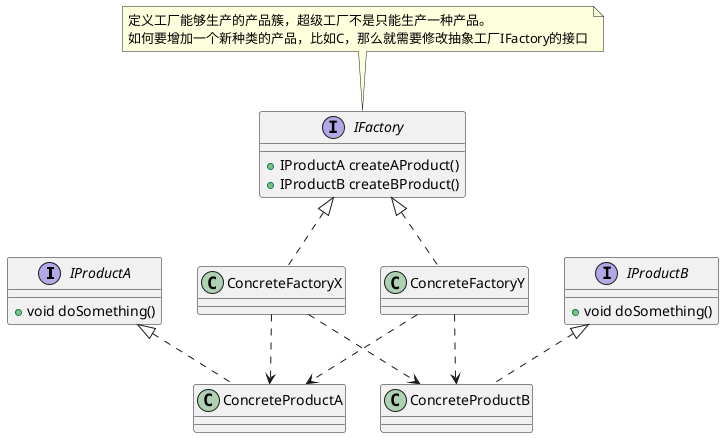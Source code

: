 @startuml
'https://plantuml.com/class-diagram

interface IProductA {
    +void doSomething()
}

interface IProductB {
    +void doSomething()
}

class ConcreteProductA
class ConcreteProductB
IProductA <|.. ConcreteProductA
IProductB <|.. ConcreteProductB


interface IFactory {
    +IProductA createAProduct()
    +IProductB createBProduct()
}
note top:定义工厂能够生产的产品簇，超级工厂不是只能生产一种产品。\n如何要增加一个新种类的产品，比如C，那么就需要修改抽象工厂IFactory的接口


class ConcreteFactoryX
class ConcreteFactoryY

IFactory <|.. ConcreteFactoryX
IFactory <|.. ConcreteFactoryY

'依赖关系
ConcreteFactoryX ..> ConcreteProductA
ConcreteFactoryX ..> ConcreteProductB
ConcreteFactoryY ..> ConcreteProductA
ConcreteFactoryY ..> ConcreteProductB

@enduml